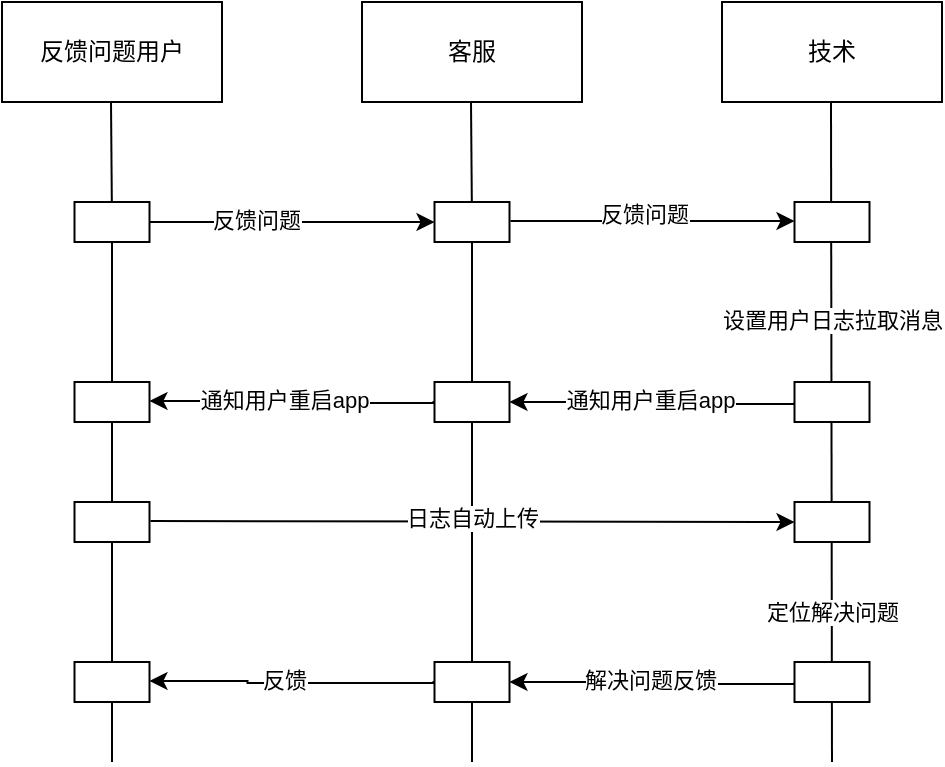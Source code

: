 <mxfile version="24.2.0" type="github">
  <diagram id="prtHgNgQTEPvFCAcTncT" name="Page-1">
    <mxGraphModel dx="874" dy="581" grid="1" gridSize="10" guides="1" tooltips="1" connect="1" arrows="1" fold="1" page="1" pageScale="1" pageWidth="827" pageHeight="1169" math="0" shadow="0">
      <root>
        <mxCell id="0" />
        <mxCell id="1" parent="0" />
        <mxCell id="MhtLOOjSxLhXtgKrIjzS-6" value="反馈问题用户" style="rounded=0;whiteSpace=wrap;html=1;" vertex="1" parent="1">
          <mxGeometry x="170" y="100" width="110" height="50" as="geometry" />
        </mxCell>
        <mxCell id="MhtLOOjSxLhXtgKrIjzS-7" value="客服" style="rounded=0;whiteSpace=wrap;html=1;" vertex="1" parent="1">
          <mxGeometry x="350" y="100" width="110" height="50" as="geometry" />
        </mxCell>
        <mxCell id="MhtLOOjSxLhXtgKrIjzS-8" value="技术" style="rounded=0;whiteSpace=wrap;html=1;" vertex="1" parent="1">
          <mxGeometry x="530" y="100" width="110" height="50" as="geometry" />
        </mxCell>
        <mxCell id="MhtLOOjSxLhXtgKrIjzS-10" value="" style="endArrow=none;html=1;rounded=0;" edge="1" parent="1" source="MhtLOOjSxLhXtgKrIjzS-16">
          <mxGeometry width="50" height="50" relative="1" as="geometry">
            <mxPoint x="225" y="480" as="sourcePoint" />
            <mxPoint x="224.5" y="150" as="targetPoint" />
          </mxGeometry>
        </mxCell>
        <mxCell id="MhtLOOjSxLhXtgKrIjzS-11" value="" style="endArrow=none;html=1;rounded=0;" edge="1" parent="1" source="MhtLOOjSxLhXtgKrIjzS-25">
          <mxGeometry width="50" height="50" relative="1" as="geometry">
            <mxPoint x="405" y="480" as="sourcePoint" />
            <mxPoint x="404.5" y="150" as="targetPoint" />
          </mxGeometry>
        </mxCell>
        <mxCell id="MhtLOOjSxLhXtgKrIjzS-12" value="" style="endArrow=none;html=1;rounded=0;" edge="1" parent="1">
          <mxGeometry width="50" height="50" relative="1" as="geometry">
            <mxPoint x="585" y="480" as="sourcePoint" />
            <mxPoint x="584.5" y="150" as="targetPoint" />
          </mxGeometry>
        </mxCell>
        <mxCell id="MhtLOOjSxLhXtgKrIjzS-32" value="设置用户日志拉取消息" style="edgeLabel;html=1;align=center;verticalAlign=middle;resizable=0;points=[];" vertex="1" connectable="0" parent="MhtLOOjSxLhXtgKrIjzS-12">
          <mxGeometry x="0.339" relative="1" as="geometry">
            <mxPoint as="offset" />
          </mxGeometry>
        </mxCell>
        <mxCell id="MhtLOOjSxLhXtgKrIjzS-53" value="定位解决问题" style="edgeLabel;html=1;align=center;verticalAlign=middle;resizable=0;points=[];" vertex="1" connectable="0" parent="MhtLOOjSxLhXtgKrIjzS-12">
          <mxGeometry x="-0.545" relative="1" as="geometry">
            <mxPoint as="offset" />
          </mxGeometry>
        </mxCell>
        <mxCell id="MhtLOOjSxLhXtgKrIjzS-20" style="edgeStyle=orthogonalEdgeStyle;rounded=0;orthogonalLoop=1;jettySize=auto;html=1;exitX=1;exitY=0.5;exitDx=0;exitDy=0;entryX=0;entryY=0.5;entryDx=0;entryDy=0;" edge="1" parent="1" source="MhtLOOjSxLhXtgKrIjzS-16" target="MhtLOOjSxLhXtgKrIjzS-25">
          <mxGeometry relative="1" as="geometry">
            <mxPoint x="372.5" y="215" as="targetPoint" />
          </mxGeometry>
        </mxCell>
        <mxCell id="MhtLOOjSxLhXtgKrIjzS-29" value="反馈问题" style="edgeLabel;html=1;align=center;verticalAlign=middle;resizable=0;points=[];" vertex="1" connectable="0" parent="MhtLOOjSxLhXtgKrIjzS-20">
          <mxGeometry x="-0.253" y="1" relative="1" as="geometry">
            <mxPoint as="offset" />
          </mxGeometry>
        </mxCell>
        <mxCell id="MhtLOOjSxLhXtgKrIjzS-24" value="" style="endArrow=none;html=1;rounded=0;" edge="1" parent="1" source="MhtLOOjSxLhXtgKrIjzS-47" target="MhtLOOjSxLhXtgKrIjzS-16">
          <mxGeometry width="50" height="50" relative="1" as="geometry">
            <mxPoint x="225" y="480" as="sourcePoint" />
            <mxPoint x="224.5" y="150" as="targetPoint" />
          </mxGeometry>
        </mxCell>
        <mxCell id="MhtLOOjSxLhXtgKrIjzS-16" value="" style="rounded=0;whiteSpace=wrap;html=1;" vertex="1" parent="1">
          <mxGeometry x="206.25" y="200" width="37.5" height="20" as="geometry" />
        </mxCell>
        <mxCell id="MhtLOOjSxLhXtgKrIjzS-26" value="" style="endArrow=none;html=1;rounded=0;" edge="1" parent="1" source="MhtLOOjSxLhXtgKrIjzS-33" target="MhtLOOjSxLhXtgKrIjzS-25">
          <mxGeometry width="50" height="50" relative="1" as="geometry">
            <mxPoint x="405" y="480" as="sourcePoint" />
            <mxPoint x="404.5" y="150" as="targetPoint" />
          </mxGeometry>
        </mxCell>
        <mxCell id="MhtLOOjSxLhXtgKrIjzS-25" value="" style="rounded=0;whiteSpace=wrap;html=1;" vertex="1" parent="1">
          <mxGeometry x="386.25" y="200" width="37.5" height="20" as="geometry" />
        </mxCell>
        <mxCell id="MhtLOOjSxLhXtgKrIjzS-27" value="" style="rounded=0;whiteSpace=wrap;html=1;" vertex="1" parent="1">
          <mxGeometry x="566.25" y="200" width="37.5" height="20" as="geometry" />
        </mxCell>
        <mxCell id="MhtLOOjSxLhXtgKrIjzS-28" style="edgeStyle=orthogonalEdgeStyle;rounded=0;orthogonalLoop=1;jettySize=auto;html=1;exitX=1;exitY=0.5;exitDx=0;exitDy=0;entryX=0;entryY=0.5;entryDx=0;entryDy=0;" edge="1" parent="1">
          <mxGeometry relative="1" as="geometry">
            <mxPoint x="424.25" y="209.5" as="sourcePoint" />
            <mxPoint x="566.25" y="209.5" as="targetPoint" />
          </mxGeometry>
        </mxCell>
        <mxCell id="MhtLOOjSxLhXtgKrIjzS-30" value="反馈问题" style="edgeLabel;html=1;align=center;verticalAlign=middle;resizable=0;points=[];" vertex="1" connectable="0" parent="MhtLOOjSxLhXtgKrIjzS-28">
          <mxGeometry x="-0.06" y="5" relative="1" as="geometry">
            <mxPoint y="1" as="offset" />
          </mxGeometry>
        </mxCell>
        <mxCell id="MhtLOOjSxLhXtgKrIjzS-34" value="" style="endArrow=none;html=1;rounded=0;" edge="1" parent="1" target="MhtLOOjSxLhXtgKrIjzS-33">
          <mxGeometry width="50" height="50" relative="1" as="geometry">
            <mxPoint x="405" y="480" as="sourcePoint" />
            <mxPoint x="405" y="220" as="targetPoint" />
          </mxGeometry>
        </mxCell>
        <mxCell id="MhtLOOjSxLhXtgKrIjzS-33" value="" style="rounded=0;whiteSpace=wrap;html=1;" vertex="1" parent="1">
          <mxGeometry x="386.25" y="290" width="37.5" height="20" as="geometry" />
        </mxCell>
        <mxCell id="MhtLOOjSxLhXtgKrIjzS-36" style="edgeStyle=orthogonalEdgeStyle;rounded=0;orthogonalLoop=1;jettySize=auto;html=1;exitX=0;exitY=0.5;exitDx=0;exitDy=0;entryX=1;entryY=0.5;entryDx=0;entryDy=0;" edge="1" parent="1" source="MhtLOOjSxLhXtgKrIjzS-41" target="MhtLOOjSxLhXtgKrIjzS-33">
          <mxGeometry relative="1" as="geometry">
            <mxPoint x="546.25" y="299.5" as="sourcePoint" />
            <mxPoint x="430" y="300" as="targetPoint" />
            <Array as="points">
              <mxPoint x="566" y="301" />
              <mxPoint x="473" y="301" />
              <mxPoint x="473" y="300" />
            </Array>
          </mxGeometry>
        </mxCell>
        <mxCell id="MhtLOOjSxLhXtgKrIjzS-45" value="通知用户重启app" style="edgeLabel;html=1;align=center;verticalAlign=middle;resizable=0;points=[];" vertex="1" connectable="0" parent="MhtLOOjSxLhXtgKrIjzS-36">
          <mxGeometry x="0.014" y="-2" relative="1" as="geometry">
            <mxPoint as="offset" />
          </mxGeometry>
        </mxCell>
        <mxCell id="MhtLOOjSxLhXtgKrIjzS-41" value="" style="rounded=0;whiteSpace=wrap;html=1;" vertex="1" parent="1">
          <mxGeometry x="566.25" y="290" width="37.5" height="20" as="geometry" />
        </mxCell>
        <mxCell id="MhtLOOjSxLhXtgKrIjzS-42" style="edgeStyle=orthogonalEdgeStyle;rounded=0;orthogonalLoop=1;jettySize=auto;html=1;exitX=0;exitY=0.5;exitDx=0;exitDy=0;entryX=1;entryY=0.5;entryDx=0;entryDy=0;" edge="1" parent="1">
          <mxGeometry relative="1" as="geometry">
            <mxPoint x="385.75" y="299.5" as="sourcePoint" />
            <mxPoint x="243.75" y="299.5" as="targetPoint" />
            <Array as="points">
              <mxPoint x="385.75" y="300.5" />
              <mxPoint x="292.75" y="300.5" />
              <mxPoint x="292.75" y="299.5" />
            </Array>
          </mxGeometry>
        </mxCell>
        <mxCell id="MhtLOOjSxLhXtgKrIjzS-46" value="通知用户重启app" style="edgeLabel;html=1;align=center;verticalAlign=middle;resizable=0;points=[];" vertex="1" connectable="0" parent="MhtLOOjSxLhXtgKrIjzS-42">
          <mxGeometry x="0.052" y="-2" relative="1" as="geometry">
            <mxPoint as="offset" />
          </mxGeometry>
        </mxCell>
        <mxCell id="MhtLOOjSxLhXtgKrIjzS-44" value="" style="rounded=0;whiteSpace=wrap;html=1;" vertex="1" parent="1">
          <mxGeometry x="206.25" y="290" width="37.5" height="20" as="geometry" />
        </mxCell>
        <mxCell id="MhtLOOjSxLhXtgKrIjzS-48" value="" style="endArrow=none;html=1;rounded=0;" edge="1" parent="1" target="MhtLOOjSxLhXtgKrIjzS-47">
          <mxGeometry width="50" height="50" relative="1" as="geometry">
            <mxPoint x="225" y="480" as="sourcePoint" />
            <mxPoint x="225" y="220" as="targetPoint" />
          </mxGeometry>
        </mxCell>
        <mxCell id="MhtLOOjSxLhXtgKrIjzS-47" value="" style="rounded=0;whiteSpace=wrap;html=1;" vertex="1" parent="1">
          <mxGeometry x="206.25" y="350" width="37.5" height="20" as="geometry" />
        </mxCell>
        <mxCell id="MhtLOOjSxLhXtgKrIjzS-49" value="" style="rounded=0;whiteSpace=wrap;html=1;" vertex="1" parent="1">
          <mxGeometry x="566.25" y="350" width="37.5" height="20" as="geometry" />
        </mxCell>
        <mxCell id="MhtLOOjSxLhXtgKrIjzS-50" style="edgeStyle=orthogonalEdgeStyle;rounded=0;orthogonalLoop=1;jettySize=auto;html=1;exitX=1;exitY=0.5;exitDx=0;exitDy=0;entryX=0;entryY=0.5;entryDx=0;entryDy=0;" edge="1" parent="1" target="MhtLOOjSxLhXtgKrIjzS-49">
          <mxGeometry relative="1" as="geometry">
            <mxPoint x="244.25" y="359.5" as="sourcePoint" />
            <mxPoint x="386.25" y="359.5" as="targetPoint" />
          </mxGeometry>
        </mxCell>
        <mxCell id="MhtLOOjSxLhXtgKrIjzS-52" value="日志自动上传" style="edgeLabel;html=1;align=center;verticalAlign=middle;resizable=0;points=[];" vertex="1" connectable="0" parent="MhtLOOjSxLhXtgKrIjzS-50">
          <mxGeometry x="-0.002" y="2" relative="1" as="geometry">
            <mxPoint as="offset" />
          </mxGeometry>
        </mxCell>
        <mxCell id="MhtLOOjSxLhXtgKrIjzS-56" value="" style="rounded=0;whiteSpace=wrap;html=1;" vertex="1" parent="1">
          <mxGeometry x="386.25" y="430" width="37.5" height="20" as="geometry" />
        </mxCell>
        <mxCell id="MhtLOOjSxLhXtgKrIjzS-57" style="edgeStyle=orthogonalEdgeStyle;rounded=0;orthogonalLoop=1;jettySize=auto;html=1;exitX=0;exitY=0.5;exitDx=0;exitDy=0;entryX=1;entryY=0.5;entryDx=0;entryDy=0;" edge="1" parent="1" source="MhtLOOjSxLhXtgKrIjzS-59" target="MhtLOOjSxLhXtgKrIjzS-56">
          <mxGeometry relative="1" as="geometry">
            <mxPoint x="546.25" y="439.5" as="sourcePoint" />
            <mxPoint x="430" y="440" as="targetPoint" />
            <Array as="points">
              <mxPoint x="566" y="441" />
              <mxPoint x="473" y="441" />
              <mxPoint x="473" y="440" />
            </Array>
          </mxGeometry>
        </mxCell>
        <mxCell id="MhtLOOjSxLhXtgKrIjzS-58" value="解决问题反馈" style="edgeLabel;html=1;align=center;verticalAlign=middle;resizable=0;points=[];" vertex="1" connectable="0" parent="MhtLOOjSxLhXtgKrIjzS-57">
          <mxGeometry x="0.014" y="-2" relative="1" as="geometry">
            <mxPoint as="offset" />
          </mxGeometry>
        </mxCell>
        <mxCell id="MhtLOOjSxLhXtgKrIjzS-59" value="" style="rounded=0;whiteSpace=wrap;html=1;" vertex="1" parent="1">
          <mxGeometry x="566.25" y="430" width="37.5" height="20" as="geometry" />
        </mxCell>
        <mxCell id="MhtLOOjSxLhXtgKrIjzS-60" style="edgeStyle=orthogonalEdgeStyle;rounded=0;orthogonalLoop=1;jettySize=auto;html=1;exitX=0;exitY=0.5;exitDx=0;exitDy=0;entryX=1;entryY=0.5;entryDx=0;entryDy=0;" edge="1" parent="1">
          <mxGeometry relative="1" as="geometry">
            <mxPoint x="385.75" y="439.5" as="sourcePoint" />
            <mxPoint x="243.75" y="439.5" as="targetPoint" />
            <Array as="points">
              <mxPoint x="385.75" y="440.5" />
              <mxPoint x="292.75" y="440.5" />
              <mxPoint x="292.75" y="439.5" />
            </Array>
          </mxGeometry>
        </mxCell>
        <mxCell id="MhtLOOjSxLhXtgKrIjzS-61" value="反馈" style="edgeLabel;html=1;align=center;verticalAlign=middle;resizable=0;points=[];" vertex="1" connectable="0" parent="MhtLOOjSxLhXtgKrIjzS-60">
          <mxGeometry x="0.052" y="-2" relative="1" as="geometry">
            <mxPoint as="offset" />
          </mxGeometry>
        </mxCell>
        <mxCell id="MhtLOOjSxLhXtgKrIjzS-62" value="" style="rounded=0;whiteSpace=wrap;html=1;" vertex="1" parent="1">
          <mxGeometry x="206.25" y="430" width="37.5" height="20" as="geometry" />
        </mxCell>
      </root>
    </mxGraphModel>
  </diagram>
</mxfile>
